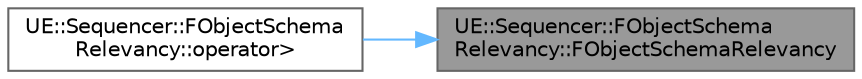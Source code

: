 digraph "UE::Sequencer::FObjectSchemaRelevancy::FObjectSchemaRelevancy"
{
 // INTERACTIVE_SVG=YES
 // LATEX_PDF_SIZE
  bgcolor="transparent";
  edge [fontname=Helvetica,fontsize=10,labelfontname=Helvetica,labelfontsize=10];
  node [fontname=Helvetica,fontsize=10,shape=box,height=0.2,width=0.4];
  rankdir="RL";
  Node1 [id="Node000001",label="UE::Sequencer::FObjectSchema\lRelevancy::FObjectSchemaRelevancy",height=0.2,width=0.4,color="gray40", fillcolor="grey60", style="filled", fontcolor="black",tooltip=" "];
  Node1 -> Node2 [id="edge1_Node000001_Node000002",dir="back",color="steelblue1",style="solid",tooltip=" "];
  Node2 [id="Node000002",label="UE::Sequencer::FObjectSchema\lRelevancy::operator\>",height=0.2,width=0.4,color="grey40", fillcolor="white", style="filled",URL="$de/d3d/structUE_1_1Sequencer_1_1FObjectSchemaRelevancy.html#a284547ee20da10014756725e8fdd48ee",tooltip=" "];
}
